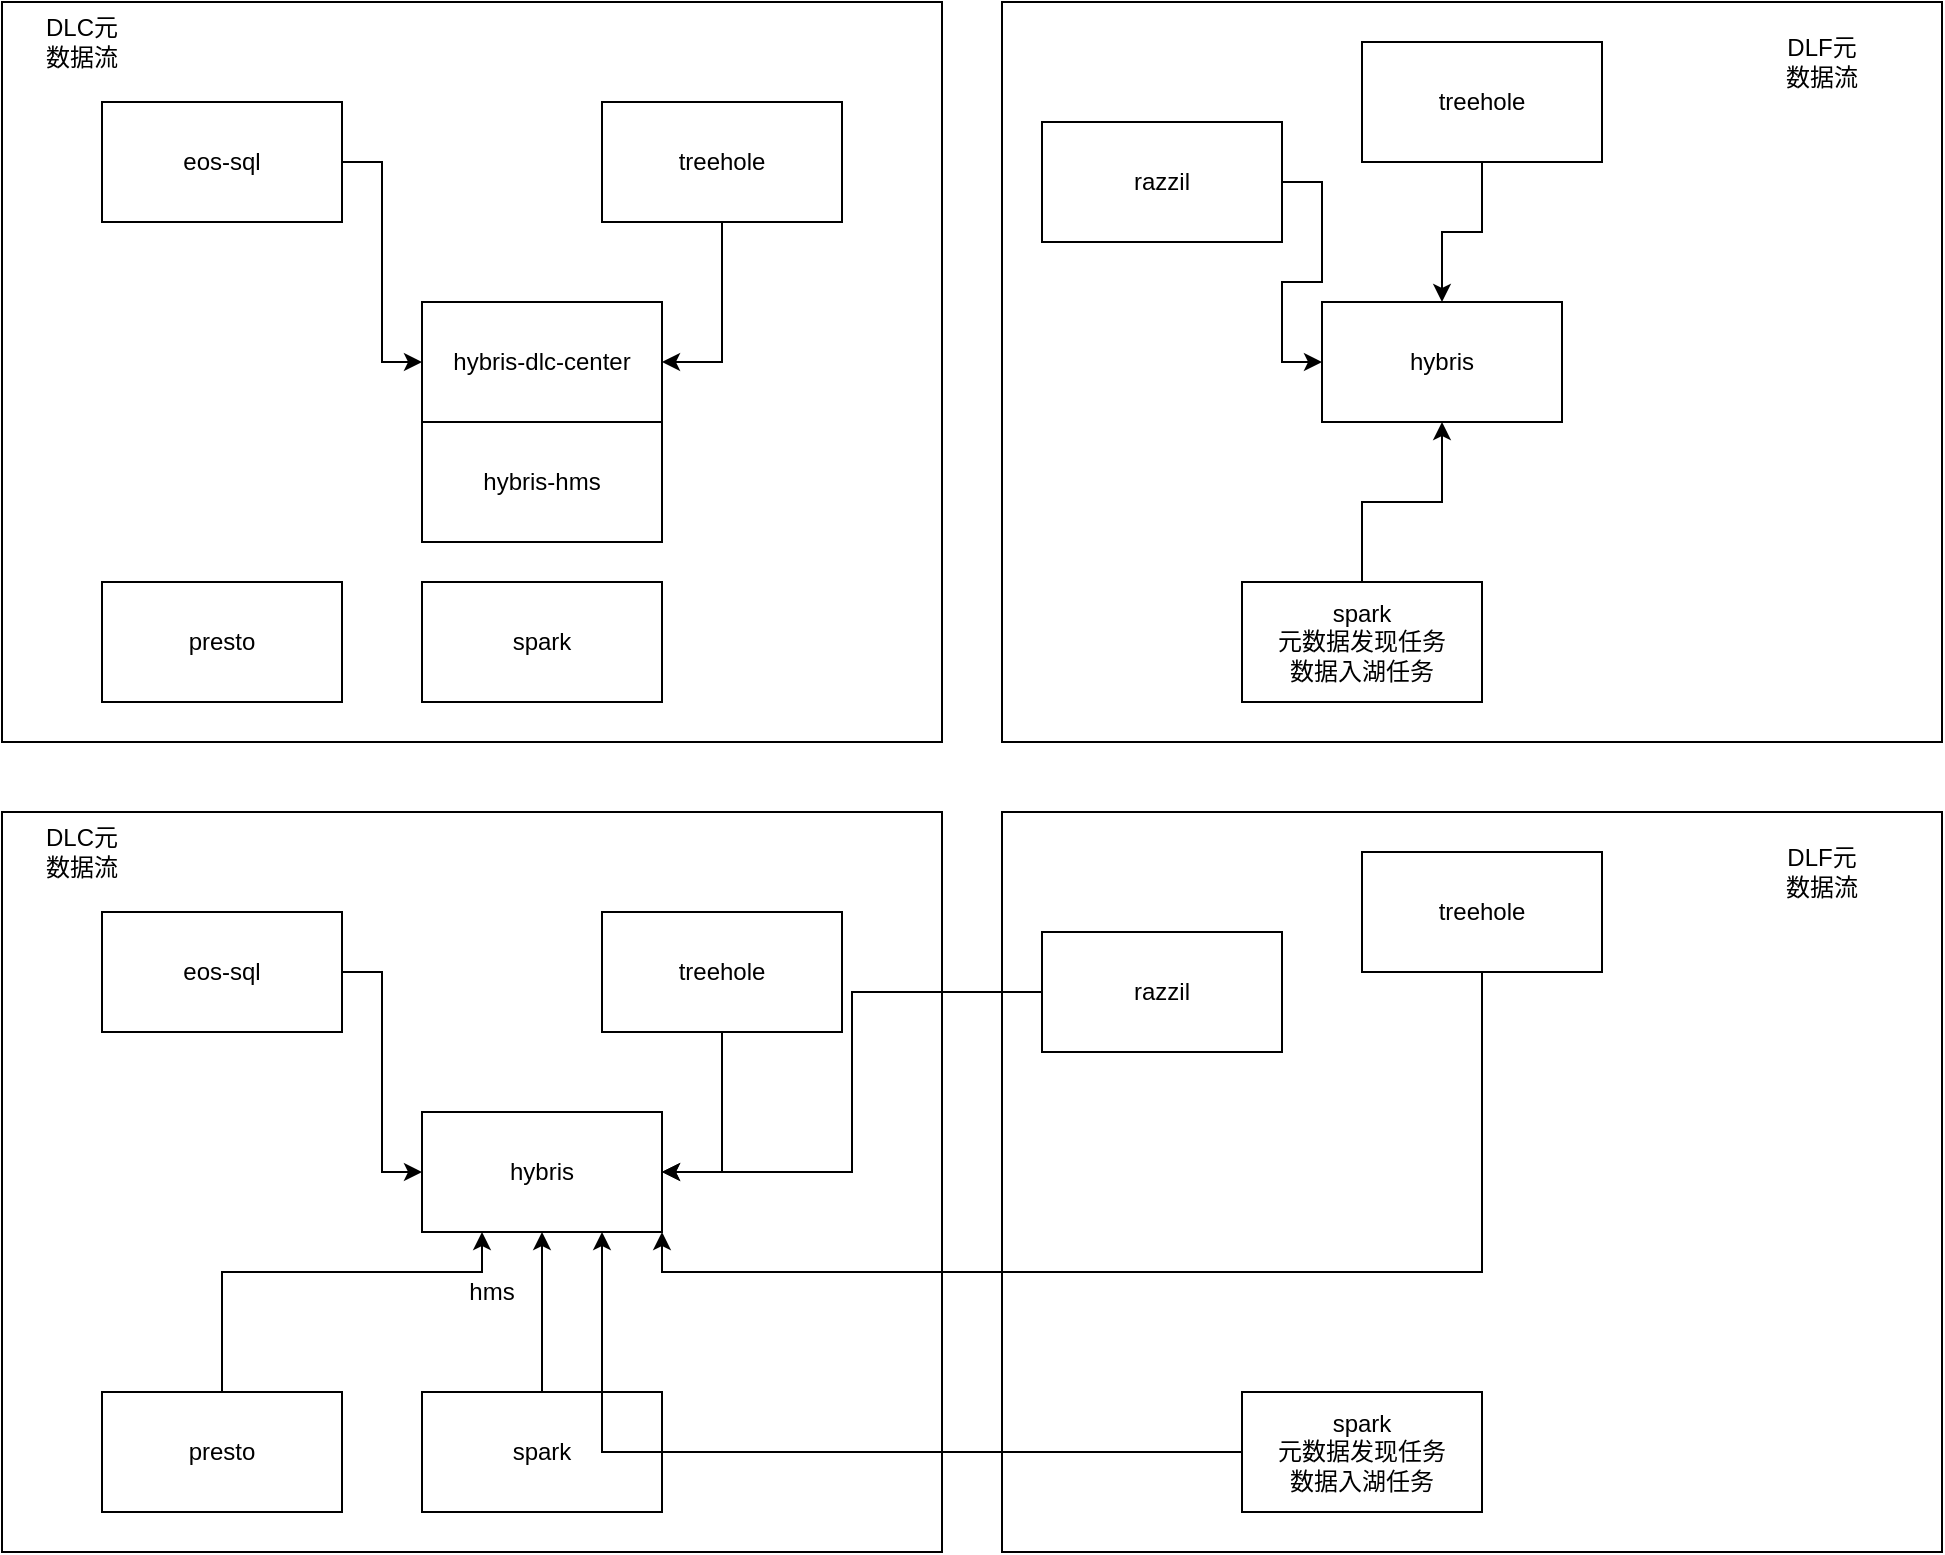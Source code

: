 <mxfile version="14.7.6" type="github">
  <diagram id="2t6IbQ_3Ss9iCih5vvq7" name="Page-1">
    <mxGraphModel dx="2125" dy="774" grid="1" gridSize="10" guides="1" tooltips="1" connect="1" arrows="1" fold="1" page="1" pageScale="1" pageWidth="827" pageHeight="1169" math="0" shadow="0">
      <root>
        <mxCell id="0" />
        <mxCell id="1" parent="0" />
        <mxCell id="fpMx2bpj-IznDV89DZn9-18" value="" style="rounded=0;whiteSpace=wrap;html=1;" vertex="1" parent="1">
          <mxGeometry x="460" y="180" width="470" height="370" as="geometry" />
        </mxCell>
        <mxCell id="fpMx2bpj-IznDV89DZn9-13" value="" style="rounded=0;whiteSpace=wrap;html=1;" vertex="1" parent="1">
          <mxGeometry x="-40" y="180" width="470" height="370" as="geometry" />
        </mxCell>
        <mxCell id="fpMx2bpj-IznDV89DZn9-1" value="hybris-dlc-center" style="rounded=0;whiteSpace=wrap;html=1;" vertex="1" parent="1">
          <mxGeometry x="170" y="330" width="120" height="60" as="geometry" />
        </mxCell>
        <mxCell id="fpMx2bpj-IznDV89DZn9-11" style="edgeStyle=orthogonalEdgeStyle;rounded=0;orthogonalLoop=1;jettySize=auto;html=1;entryX=0;entryY=0.5;entryDx=0;entryDy=0;" edge="1" parent="1" source="fpMx2bpj-IznDV89DZn9-2" target="fpMx2bpj-IznDV89DZn9-1">
          <mxGeometry relative="1" as="geometry" />
        </mxCell>
        <mxCell id="fpMx2bpj-IznDV89DZn9-2" value="eos-sql" style="rounded=0;whiteSpace=wrap;html=1;" vertex="1" parent="1">
          <mxGeometry x="10" y="230" width="120" height="60" as="geometry" />
        </mxCell>
        <mxCell id="fpMx2bpj-IznDV89DZn9-3" value="presto" style="rounded=0;whiteSpace=wrap;html=1;" vertex="1" parent="1">
          <mxGeometry x="10" y="470" width="120" height="60" as="geometry" />
        </mxCell>
        <mxCell id="fpMx2bpj-IznDV89DZn9-4" value="spark" style="rounded=0;whiteSpace=wrap;html=1;" vertex="1" parent="1">
          <mxGeometry x="170" y="470" width="120" height="60" as="geometry" />
        </mxCell>
        <mxCell id="fpMx2bpj-IznDV89DZn9-12" style="edgeStyle=orthogonalEdgeStyle;rounded=0;orthogonalLoop=1;jettySize=auto;html=1;entryX=1;entryY=0.5;entryDx=0;entryDy=0;" edge="1" parent="1" source="fpMx2bpj-IznDV89DZn9-5" target="fpMx2bpj-IznDV89DZn9-1">
          <mxGeometry relative="1" as="geometry" />
        </mxCell>
        <mxCell id="fpMx2bpj-IznDV89DZn9-5" value="treehole" style="rounded=0;whiteSpace=wrap;html=1;" vertex="1" parent="1">
          <mxGeometry x="260" y="230" width="120" height="60" as="geometry" />
        </mxCell>
        <mxCell id="fpMx2bpj-IznDV89DZn9-21" style="edgeStyle=orthogonalEdgeStyle;rounded=0;orthogonalLoop=1;jettySize=auto;html=1;entryX=0;entryY=0.5;entryDx=0;entryDy=0;" edge="1" parent="1" source="fpMx2bpj-IznDV89DZn9-6" target="fpMx2bpj-IznDV89DZn9-8">
          <mxGeometry relative="1" as="geometry" />
        </mxCell>
        <mxCell id="fpMx2bpj-IznDV89DZn9-6" value="razzil" style="rounded=0;whiteSpace=wrap;html=1;" vertex="1" parent="1">
          <mxGeometry x="480" y="240" width="120" height="60" as="geometry" />
        </mxCell>
        <mxCell id="fpMx2bpj-IznDV89DZn9-8" value="hybris" style="rounded=0;whiteSpace=wrap;html=1;" vertex="1" parent="1">
          <mxGeometry x="620" y="330" width="120" height="60" as="geometry" />
        </mxCell>
        <mxCell id="fpMx2bpj-IznDV89DZn9-14" value="DLC元数据流" style="text;html=1;strokeColor=none;fillColor=none;align=center;verticalAlign=middle;whiteSpace=wrap;rounded=0;" vertex="1" parent="1">
          <mxGeometry x="-20" y="190" width="40" height="20" as="geometry" />
        </mxCell>
        <mxCell id="fpMx2bpj-IznDV89DZn9-15" value="hms" style="text;html=1;strokeColor=none;fillColor=none;align=center;verticalAlign=middle;whiteSpace=wrap;rounded=0;" vertex="1" parent="1">
          <mxGeometry x="180" y="410" width="50" height="20" as="geometry" />
        </mxCell>
        <mxCell id="fpMx2bpj-IznDV89DZn9-22" style="edgeStyle=orthogonalEdgeStyle;rounded=0;orthogonalLoop=1;jettySize=auto;html=1;" edge="1" parent="1" source="fpMx2bpj-IznDV89DZn9-17" target="fpMx2bpj-IznDV89DZn9-8">
          <mxGeometry relative="1" as="geometry" />
        </mxCell>
        <mxCell id="fpMx2bpj-IznDV89DZn9-17" value="treehole" style="rounded=0;whiteSpace=wrap;html=1;" vertex="1" parent="1">
          <mxGeometry x="640" y="200" width="120" height="60" as="geometry" />
        </mxCell>
        <mxCell id="fpMx2bpj-IznDV89DZn9-20" style="edgeStyle=orthogonalEdgeStyle;rounded=0;orthogonalLoop=1;jettySize=auto;html=1;entryX=0.5;entryY=1;entryDx=0;entryDy=0;" edge="1" parent="1" source="fpMx2bpj-IznDV89DZn9-19" target="fpMx2bpj-IznDV89DZn9-8">
          <mxGeometry relative="1" as="geometry" />
        </mxCell>
        <mxCell id="fpMx2bpj-IznDV89DZn9-19" value="spark&lt;br&gt;元数据发现任务&lt;br&gt;数据入湖任务" style="rounded=0;whiteSpace=wrap;html=1;" vertex="1" parent="1">
          <mxGeometry x="580" y="470" width="120" height="60" as="geometry" />
        </mxCell>
        <mxCell id="fpMx2bpj-IznDV89DZn9-23" value="DLF元数据流" style="text;html=1;strokeColor=none;fillColor=none;align=center;verticalAlign=middle;whiteSpace=wrap;rounded=0;" vertex="1" parent="1">
          <mxGeometry x="850" y="200" width="40" height="20" as="geometry" />
        </mxCell>
        <mxCell id="fpMx2bpj-IznDV89DZn9-24" value="" style="rounded=0;whiteSpace=wrap;html=1;" vertex="1" parent="1">
          <mxGeometry x="460" y="585" width="470" height="370" as="geometry" />
        </mxCell>
        <mxCell id="fpMx2bpj-IznDV89DZn9-25" value="" style="rounded=0;whiteSpace=wrap;html=1;" vertex="1" parent="1">
          <mxGeometry x="-40" y="585" width="470" height="370" as="geometry" />
        </mxCell>
        <mxCell id="fpMx2bpj-IznDV89DZn9-26" value="hybris" style="rounded=0;whiteSpace=wrap;html=1;" vertex="1" parent="1">
          <mxGeometry x="170" y="735" width="120" height="60" as="geometry" />
        </mxCell>
        <mxCell id="fpMx2bpj-IznDV89DZn9-27" style="edgeStyle=orthogonalEdgeStyle;rounded=0;orthogonalLoop=1;jettySize=auto;html=1;entryX=0;entryY=0.5;entryDx=0;entryDy=0;" edge="1" parent="1" source="fpMx2bpj-IznDV89DZn9-28" target="fpMx2bpj-IznDV89DZn9-26">
          <mxGeometry relative="1" as="geometry" />
        </mxCell>
        <mxCell id="fpMx2bpj-IznDV89DZn9-28" value="eos-sql" style="rounded=0;whiteSpace=wrap;html=1;" vertex="1" parent="1">
          <mxGeometry x="10" y="635" width="120" height="60" as="geometry" />
        </mxCell>
        <mxCell id="fpMx2bpj-IznDV89DZn9-29" style="edgeStyle=orthogonalEdgeStyle;rounded=0;orthogonalLoop=1;jettySize=auto;html=1;entryX=0.25;entryY=1;entryDx=0;entryDy=0;" edge="1" parent="1" source="fpMx2bpj-IznDV89DZn9-30" target="fpMx2bpj-IznDV89DZn9-26">
          <mxGeometry relative="1" as="geometry">
            <Array as="points">
              <mxPoint x="70" y="815" />
              <mxPoint x="200" y="815" />
            </Array>
          </mxGeometry>
        </mxCell>
        <mxCell id="fpMx2bpj-IznDV89DZn9-30" value="presto" style="rounded=0;whiteSpace=wrap;html=1;" vertex="1" parent="1">
          <mxGeometry x="10" y="875" width="120" height="60" as="geometry" />
        </mxCell>
        <mxCell id="fpMx2bpj-IznDV89DZn9-31" style="edgeStyle=orthogonalEdgeStyle;rounded=0;orthogonalLoop=1;jettySize=auto;html=1;entryX=0.5;entryY=1;entryDx=0;entryDy=0;" edge="1" parent="1" source="fpMx2bpj-IznDV89DZn9-32" target="fpMx2bpj-IznDV89DZn9-26">
          <mxGeometry relative="1" as="geometry" />
        </mxCell>
        <mxCell id="fpMx2bpj-IznDV89DZn9-32" value="spark" style="rounded=0;whiteSpace=wrap;html=1;" vertex="1" parent="1">
          <mxGeometry x="170" y="875" width="120" height="60" as="geometry" />
        </mxCell>
        <mxCell id="fpMx2bpj-IznDV89DZn9-33" style="edgeStyle=orthogonalEdgeStyle;rounded=0;orthogonalLoop=1;jettySize=auto;html=1;entryX=1;entryY=0.5;entryDx=0;entryDy=0;" edge="1" parent="1" source="fpMx2bpj-IznDV89DZn9-34" target="fpMx2bpj-IznDV89DZn9-26">
          <mxGeometry relative="1" as="geometry" />
        </mxCell>
        <mxCell id="fpMx2bpj-IznDV89DZn9-34" value="treehole" style="rounded=0;whiteSpace=wrap;html=1;" vertex="1" parent="1">
          <mxGeometry x="260" y="635" width="120" height="60" as="geometry" />
        </mxCell>
        <mxCell id="fpMx2bpj-IznDV89DZn9-35" style="edgeStyle=orthogonalEdgeStyle;rounded=0;orthogonalLoop=1;jettySize=auto;html=1;entryX=1;entryY=0.5;entryDx=0;entryDy=0;" edge="1" parent="1" source="fpMx2bpj-IznDV89DZn9-36" target="fpMx2bpj-IznDV89DZn9-26">
          <mxGeometry relative="1" as="geometry">
            <mxPoint x="620" y="765" as="targetPoint" />
          </mxGeometry>
        </mxCell>
        <mxCell id="fpMx2bpj-IznDV89DZn9-36" value="razzil" style="rounded=0;whiteSpace=wrap;html=1;" vertex="1" parent="1">
          <mxGeometry x="480" y="645" width="120" height="60" as="geometry" />
        </mxCell>
        <mxCell id="fpMx2bpj-IznDV89DZn9-38" value="DLC元数据流" style="text;html=1;strokeColor=none;fillColor=none;align=center;verticalAlign=middle;whiteSpace=wrap;rounded=0;" vertex="1" parent="1">
          <mxGeometry x="-20" y="595" width="40" height="20" as="geometry" />
        </mxCell>
        <mxCell id="fpMx2bpj-IznDV89DZn9-39" value="hms" style="text;html=1;strokeColor=none;fillColor=none;align=center;verticalAlign=middle;whiteSpace=wrap;rounded=0;" vertex="1" parent="1">
          <mxGeometry x="180" y="815" width="50" height="20" as="geometry" />
        </mxCell>
        <mxCell id="fpMx2bpj-IznDV89DZn9-40" style="edgeStyle=orthogonalEdgeStyle;rounded=0;orthogonalLoop=1;jettySize=auto;html=1;entryX=1;entryY=1;entryDx=0;entryDy=0;" edge="1" parent="1" source="fpMx2bpj-IznDV89DZn9-41" target="fpMx2bpj-IznDV89DZn9-26">
          <mxGeometry relative="1" as="geometry">
            <mxPoint x="680" y="735" as="targetPoint" />
            <Array as="points">
              <mxPoint x="700" y="815" />
              <mxPoint x="290" y="815" />
            </Array>
          </mxGeometry>
        </mxCell>
        <mxCell id="fpMx2bpj-IznDV89DZn9-41" value="treehole" style="rounded=0;whiteSpace=wrap;html=1;" vertex="1" parent="1">
          <mxGeometry x="640" y="605" width="120" height="60" as="geometry" />
        </mxCell>
        <mxCell id="fpMx2bpj-IznDV89DZn9-42" style="edgeStyle=orthogonalEdgeStyle;rounded=0;orthogonalLoop=1;jettySize=auto;html=1;entryX=0.75;entryY=1;entryDx=0;entryDy=0;" edge="1" parent="1" source="fpMx2bpj-IznDV89DZn9-43" target="fpMx2bpj-IznDV89DZn9-26">
          <mxGeometry relative="1" as="geometry">
            <mxPoint x="680" y="795" as="targetPoint" />
          </mxGeometry>
        </mxCell>
        <mxCell id="fpMx2bpj-IznDV89DZn9-43" value="spark&lt;br&gt;元数据发现任务&lt;br&gt;数据入湖任务" style="rounded=0;whiteSpace=wrap;html=1;" vertex="1" parent="1">
          <mxGeometry x="580" y="875" width="120" height="60" as="geometry" />
        </mxCell>
        <mxCell id="fpMx2bpj-IznDV89DZn9-44" value="DLF元数据流" style="text;html=1;strokeColor=none;fillColor=none;align=center;verticalAlign=middle;whiteSpace=wrap;rounded=0;" vertex="1" parent="1">
          <mxGeometry x="850" y="605" width="40" height="20" as="geometry" />
        </mxCell>
        <mxCell id="fpMx2bpj-IznDV89DZn9-45" value="hybris-hms" style="rounded=0;whiteSpace=wrap;html=1;" vertex="1" parent="1">
          <mxGeometry x="170" y="390" width="120" height="60" as="geometry" />
        </mxCell>
      </root>
    </mxGraphModel>
  </diagram>
</mxfile>
